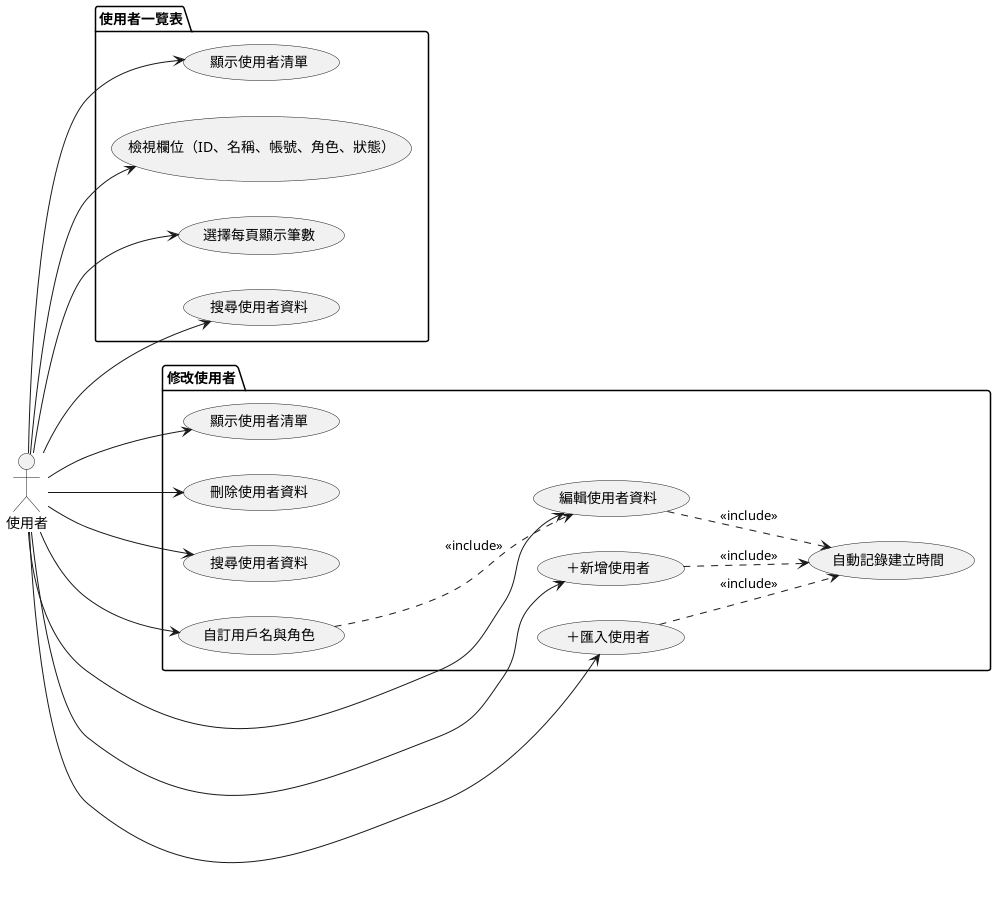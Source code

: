 @startuml user_overview

left to right direction

actor 使用者

package "使用者一覽表" {
    usecase "顯示使用者清單" as UC1
    usecase "檢視欄位（ID、名稱、帳號、角色、狀態）" as UC2
    usecase "選擇每頁顯示筆數" as UC3
    usecase "搜尋使用者資料" as UC4
}

package "修改使用者" {
    usecase "顯示使用者清單" as UC5
    usecase "編輯使用者資料" as UC6
    usecase "刪除使用者資料" as UC7
    usecase "搜尋使用者資料" as UC8
    usecase "自訂用戶名與角色" as UC9
    usecase "＋新增使用者" as UC10
    usecase "＋匯入使用者" as UC11
    usecase "自動記錄建立時間" as UC12
}

UC6 .down.> UC12 : <<include>>
UC9 .down.> UC6 : <<include>>
UC10 .down.> UC12 : <<include>>
UC11 .down.> UC12 : <<include>>

使用者 --> UC1
使用者 --> UC2
使用者 --> UC3
使用者 --> UC4
使用者 --> UC5
使用者 --> UC6
使用者 --> UC7
使用者 --> UC8
使用者 --> UC9
使用者 --> UC10
使用者 --> UC11

@enduml
